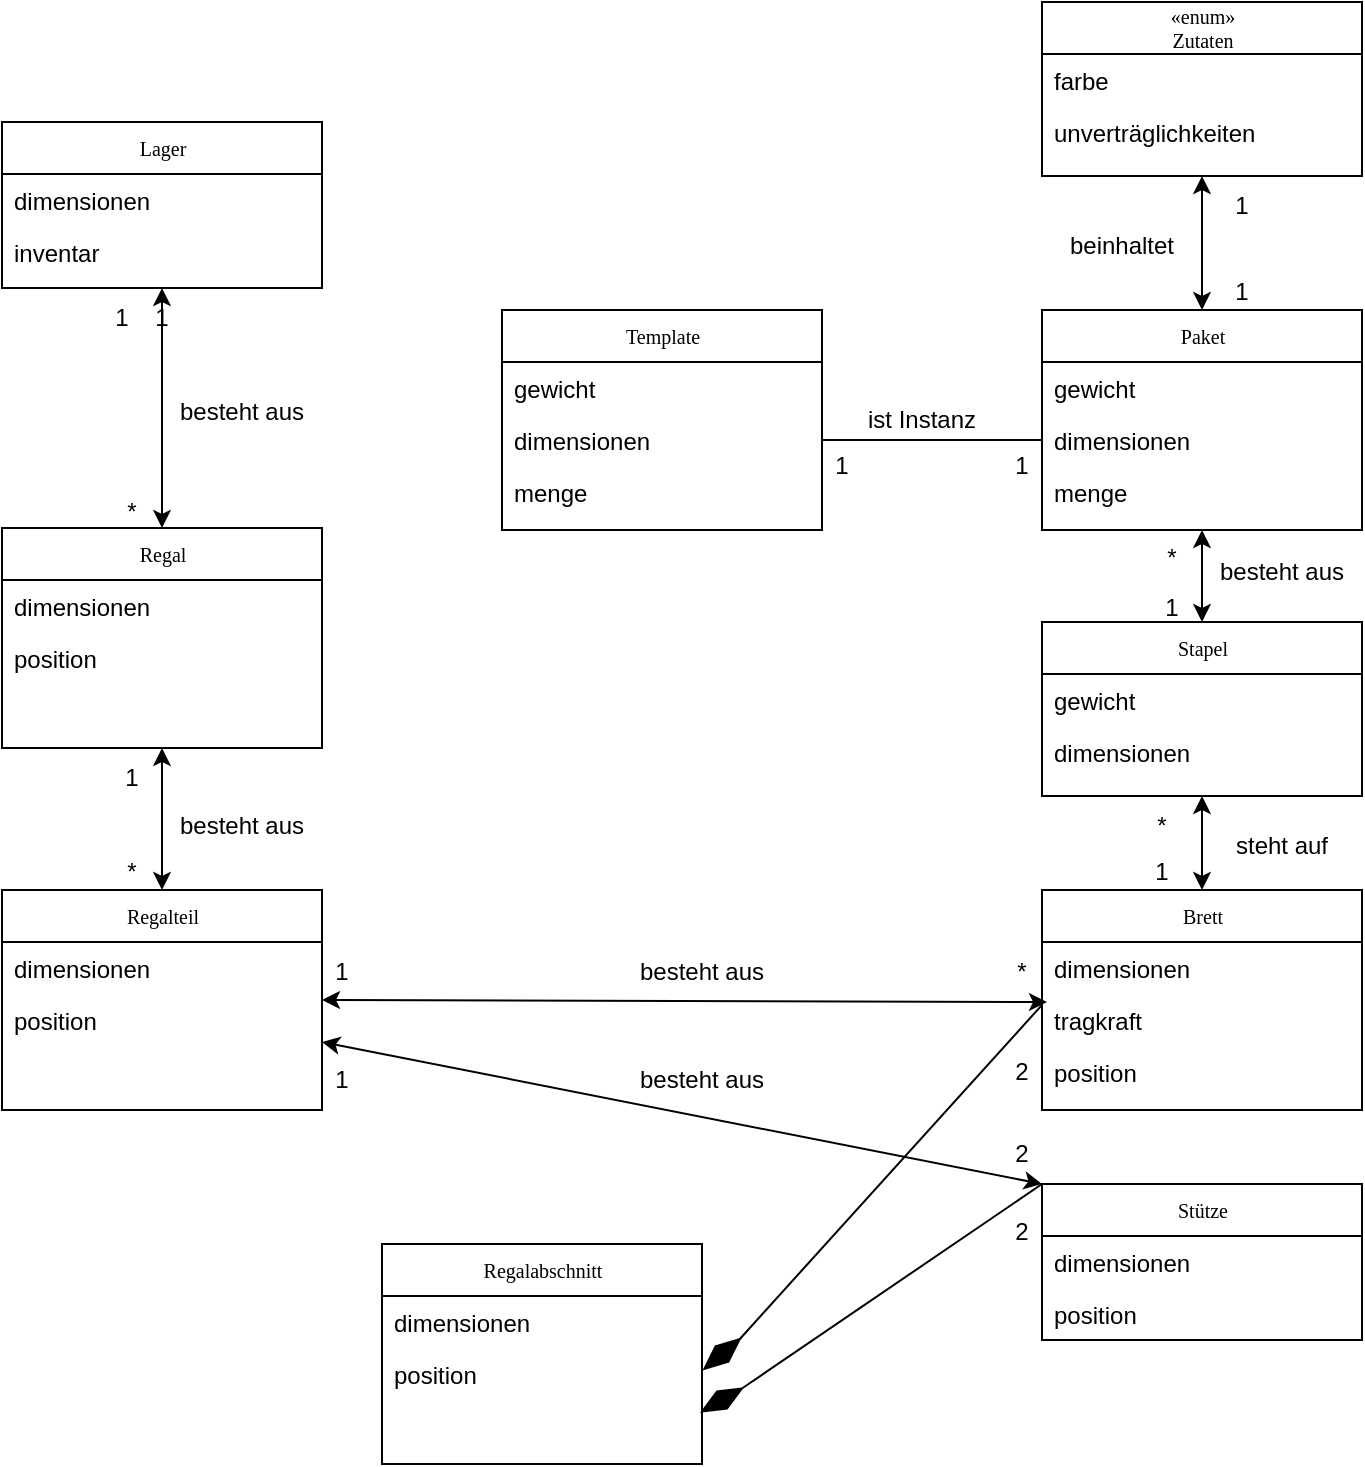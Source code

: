 <mxfile version="24.4.8" type="device">
  <diagram name="Page-1" id="c4acf3e9-155e-7222-9cf6-157b1a14988f">
    <mxGraphModel dx="1195" dy="623" grid="1" gridSize="10" guides="1" tooltips="1" connect="1" arrows="1" fold="1" page="1" pageScale="1" pageWidth="850" pageHeight="1100" background="none" math="0" shadow="0">
      <root>
        <mxCell id="0" />
        <mxCell id="1" parent="0" />
        <mxCell id="17acba5748e5396b-20" value="Regal" style="swimlane;html=1;fontStyle=0;childLayout=stackLayout;horizontal=1;startSize=26;fillColor=none;horizontalStack=0;resizeParent=1;resizeLast=0;collapsible=1;marginBottom=0;swimlaneFillColor=#ffffff;rounded=0;shadow=0;comic=0;labelBackgroundColor=none;strokeWidth=1;fontFamily=Verdana;fontSize=10;align=center;" parent="1" vertex="1">
          <mxGeometry x="70" y="353" width="160" height="110" as="geometry" />
        </mxCell>
        <mxCell id="17acba5748e5396b-21" value="dimensionen" style="text;html=1;strokeColor=none;fillColor=none;align=left;verticalAlign=top;spacingLeft=4;spacingRight=4;whiteSpace=wrap;overflow=hidden;rotatable=0;points=[[0,0.5],[1,0.5]];portConstraint=eastwest;" parent="17acba5748e5396b-20" vertex="1">
          <mxGeometry y="26" width="160" height="26" as="geometry" />
        </mxCell>
        <mxCell id="jFM6U1cqWZua-iRVbguj-55" value="position" style="text;html=1;strokeColor=none;fillColor=none;align=left;verticalAlign=top;spacingLeft=4;spacingRight=4;whiteSpace=wrap;overflow=hidden;rotatable=0;points=[[0,0.5],[1,0.5]];portConstraint=eastwest;" vertex="1" parent="17acba5748e5396b-20">
          <mxGeometry y="52" width="160" height="26" as="geometry" />
        </mxCell>
        <mxCell id="17acba5748e5396b-30" value="Paket" style="swimlane;html=1;fontStyle=0;childLayout=stackLayout;horizontal=1;startSize=26;fillColor=none;horizontalStack=0;resizeParent=1;resizeLast=0;collapsible=1;marginBottom=0;swimlaneFillColor=#ffffff;rounded=0;shadow=0;comic=0;labelBackgroundColor=none;strokeWidth=1;fontFamily=Verdana;fontSize=10;align=center;" parent="1" vertex="1">
          <mxGeometry x="590" y="244" width="160" height="110" as="geometry" />
        </mxCell>
        <mxCell id="17acba5748e5396b-31" value="gewicht" style="text;html=1;strokeColor=none;fillColor=none;align=left;verticalAlign=top;spacingLeft=4;spacingRight=4;whiteSpace=wrap;overflow=hidden;rotatable=0;points=[[0,0.5],[1,0.5]];portConstraint=eastwest;" parent="17acba5748e5396b-30" vertex="1">
          <mxGeometry y="26" width="160" height="26" as="geometry" />
        </mxCell>
        <mxCell id="17acba5748e5396b-32" value="dimensionen" style="text;html=1;strokeColor=none;fillColor=none;align=left;verticalAlign=top;spacingLeft=4;spacingRight=4;whiteSpace=wrap;overflow=hidden;rotatable=0;points=[[0,0.5],[1,0.5]];portConstraint=eastwest;" parent="17acba5748e5396b-30" vertex="1">
          <mxGeometry y="52" width="160" height="26" as="geometry" />
        </mxCell>
        <mxCell id="17acba5748e5396b-33" value="menge" style="text;html=1;strokeColor=none;fillColor=none;align=left;verticalAlign=top;spacingLeft=4;spacingRight=4;whiteSpace=wrap;overflow=hidden;rotatable=0;points=[[0,0.5],[1,0.5]];portConstraint=eastwest;" parent="17acba5748e5396b-30" vertex="1">
          <mxGeometry y="78" width="160" height="26" as="geometry" />
        </mxCell>
        <mxCell id="KGjBcAXWpHdNkzQw82LQ-5" value="&lt;div&gt;«enum» &lt;br&gt;&lt;/div&gt;&lt;div&gt;Zutaten&lt;/div&gt;" style="swimlane;html=1;fontStyle=0;childLayout=stackLayout;horizontal=1;startSize=26;fillColor=none;horizontalStack=0;resizeParent=1;resizeLast=0;collapsible=1;marginBottom=0;swimlaneFillColor=#ffffff;rounded=0;shadow=0;comic=0;labelBackgroundColor=none;strokeWidth=1;fontFamily=Verdana;fontSize=10;align=center;" parent="1" vertex="1">
          <mxGeometry x="590" y="90" width="160" height="87" as="geometry" />
        </mxCell>
        <mxCell id="KGjBcAXWpHdNkzQw82LQ-6" value="farbe" style="text;html=1;strokeColor=none;fillColor=none;align=left;verticalAlign=top;spacingLeft=4;spacingRight=4;whiteSpace=wrap;overflow=hidden;rotatable=0;points=[[0,0.5],[1,0.5]];portConstraint=eastwest;" parent="KGjBcAXWpHdNkzQw82LQ-5" vertex="1">
          <mxGeometry y="26" width="160" height="26" as="geometry" />
        </mxCell>
        <mxCell id="jFM6U1cqWZua-iRVbguj-6" value="unverträglichkeiten" style="text;html=1;strokeColor=none;fillColor=none;align=left;verticalAlign=top;spacingLeft=4;spacingRight=4;whiteSpace=wrap;overflow=hidden;rotatable=0;points=[[0,0.5],[1,0.5]];portConstraint=eastwest;" vertex="1" parent="KGjBcAXWpHdNkzQw82LQ-5">
          <mxGeometry y="52" width="160" height="26" as="geometry" />
        </mxCell>
        <mxCell id="KGjBcAXWpHdNkzQw82LQ-11" value="Template" style="swimlane;html=1;fontStyle=0;childLayout=stackLayout;horizontal=1;startSize=26;fillColor=none;horizontalStack=0;resizeParent=1;resizeLast=0;collapsible=1;marginBottom=0;swimlaneFillColor=#ffffff;rounded=0;shadow=0;comic=0;labelBackgroundColor=none;strokeWidth=1;fontFamily=Verdana;fontSize=10;align=center;" parent="1" vertex="1">
          <mxGeometry x="320" y="244" width="160" height="110" as="geometry" />
        </mxCell>
        <mxCell id="KGjBcAXWpHdNkzQw82LQ-12" value="gewicht" style="text;html=1;strokeColor=none;fillColor=none;align=left;verticalAlign=top;spacingLeft=4;spacingRight=4;whiteSpace=wrap;overflow=hidden;rotatable=0;points=[[0,0.5],[1,0.5]];portConstraint=eastwest;" parent="KGjBcAXWpHdNkzQw82LQ-11" vertex="1">
          <mxGeometry y="26" width="160" height="26" as="geometry" />
        </mxCell>
        <mxCell id="KGjBcAXWpHdNkzQw82LQ-13" value="dimensionen" style="text;html=1;strokeColor=none;fillColor=none;align=left;verticalAlign=top;spacingLeft=4;spacingRight=4;whiteSpace=wrap;overflow=hidden;rotatable=0;points=[[0,0.5],[1,0.5]];portConstraint=eastwest;" parent="KGjBcAXWpHdNkzQw82LQ-11" vertex="1">
          <mxGeometry y="52" width="160" height="26" as="geometry" />
        </mxCell>
        <mxCell id="KGjBcAXWpHdNkzQw82LQ-14" value="menge" style="text;html=1;strokeColor=none;fillColor=none;align=left;verticalAlign=top;spacingLeft=4;spacingRight=4;whiteSpace=wrap;overflow=hidden;rotatable=0;points=[[0,0.5],[1,0.5]];portConstraint=eastwest;" parent="KGjBcAXWpHdNkzQw82LQ-11" vertex="1">
          <mxGeometry y="78" width="160" height="26" as="geometry" />
        </mxCell>
        <mxCell id="KGjBcAXWpHdNkzQw82LQ-17" value="Stütze" style="swimlane;html=1;fontStyle=0;childLayout=stackLayout;horizontal=1;startSize=26;fillColor=none;horizontalStack=0;resizeParent=1;resizeLast=0;collapsible=1;marginBottom=0;swimlaneFillColor=#ffffff;rounded=0;shadow=0;comic=0;labelBackgroundColor=none;strokeWidth=1;fontFamily=Verdana;fontSize=10;align=center;" parent="1" vertex="1">
          <mxGeometry x="590" y="681" width="160" height="78" as="geometry" />
        </mxCell>
        <mxCell id="KGjBcAXWpHdNkzQw82LQ-18" value="dimensionen" style="text;html=1;strokeColor=none;fillColor=none;align=left;verticalAlign=top;spacingLeft=4;spacingRight=4;whiteSpace=wrap;overflow=hidden;rotatable=0;points=[[0,0.5],[1,0.5]];portConstraint=eastwest;" parent="KGjBcAXWpHdNkzQw82LQ-17" vertex="1">
          <mxGeometry y="26" width="160" height="26" as="geometry" />
        </mxCell>
        <mxCell id="jFM6U1cqWZua-iRVbguj-59" value="position" style="text;html=1;strokeColor=none;fillColor=none;align=left;verticalAlign=top;spacingLeft=4;spacingRight=4;whiteSpace=wrap;overflow=hidden;rotatable=0;points=[[0,0.5],[1,0.5]];portConstraint=eastwest;" vertex="1" parent="KGjBcAXWpHdNkzQw82LQ-17">
          <mxGeometry y="52" width="160" height="26" as="geometry" />
        </mxCell>
        <mxCell id="KGjBcAXWpHdNkzQw82LQ-19" value="Brett" style="swimlane;html=1;fontStyle=0;childLayout=stackLayout;horizontal=1;startSize=26;fillColor=none;horizontalStack=0;resizeParent=1;resizeLast=0;collapsible=1;marginBottom=0;swimlaneFillColor=#ffffff;rounded=0;shadow=0;comic=0;labelBackgroundColor=none;strokeWidth=1;fontFamily=Verdana;fontSize=10;align=center;" parent="1" vertex="1">
          <mxGeometry x="590" y="534" width="160" height="110" as="geometry" />
        </mxCell>
        <mxCell id="KGjBcAXWpHdNkzQw82LQ-20" value="dimensionen" style="text;html=1;strokeColor=none;fillColor=none;align=left;verticalAlign=top;spacingLeft=4;spacingRight=4;whiteSpace=wrap;overflow=hidden;rotatable=0;points=[[0,0.5],[1,0.5]];portConstraint=eastwest;" parent="KGjBcAXWpHdNkzQw82LQ-19" vertex="1">
          <mxGeometry y="26" width="160" height="26" as="geometry" />
        </mxCell>
        <mxCell id="KGjBcAXWpHdNkzQw82LQ-29" value="tragkraft" style="text;html=1;strokeColor=none;fillColor=none;align=left;verticalAlign=top;spacingLeft=4;spacingRight=4;whiteSpace=wrap;overflow=hidden;rotatable=0;points=[[0,0.5],[1,0.5]];portConstraint=eastwest;" parent="KGjBcAXWpHdNkzQw82LQ-19" vertex="1">
          <mxGeometry y="52" width="160" height="26" as="geometry" />
        </mxCell>
        <mxCell id="jFM6U1cqWZua-iRVbguj-58" value="position" style="text;html=1;strokeColor=none;fillColor=none;align=left;verticalAlign=top;spacingLeft=4;spacingRight=4;whiteSpace=wrap;overflow=hidden;rotatable=0;points=[[0,0.5],[1,0.5]];portConstraint=eastwest;" vertex="1" parent="KGjBcAXWpHdNkzQw82LQ-19">
          <mxGeometry y="78" width="160" height="26" as="geometry" />
        </mxCell>
        <mxCell id="KGjBcAXWpHdNkzQw82LQ-26" value="1" style="text;html=1;align=center;verticalAlign=middle;whiteSpace=wrap;rounded=0;" parent="1" vertex="1">
          <mxGeometry x="100" y="233" width="60" height="30" as="geometry" />
        </mxCell>
        <mxCell id="KGjBcAXWpHdNkzQw82LQ-30" value="Lager" style="swimlane;html=1;fontStyle=0;childLayout=stackLayout;horizontal=1;startSize=26;fillColor=none;horizontalStack=0;resizeParent=1;resizeLast=0;collapsible=1;marginBottom=0;swimlaneFillColor=#ffffff;rounded=0;shadow=0;comic=0;labelBackgroundColor=none;strokeWidth=1;fontFamily=Verdana;fontSize=10;align=center;" parent="1" vertex="1">
          <mxGeometry x="70" y="150" width="160" height="83" as="geometry" />
        </mxCell>
        <mxCell id="KGjBcAXWpHdNkzQw82LQ-32" value="dimensionen" style="text;html=1;strokeColor=none;fillColor=none;align=left;verticalAlign=top;spacingLeft=4;spacingRight=4;whiteSpace=wrap;overflow=hidden;rotatable=0;points=[[0,0.5],[1,0.5]];portConstraint=eastwest;" parent="KGjBcAXWpHdNkzQw82LQ-30" vertex="1">
          <mxGeometry y="26" width="160" height="26" as="geometry" />
        </mxCell>
        <mxCell id="KGjBcAXWpHdNkzQw82LQ-40" value="inventar" style="text;html=1;strokeColor=none;fillColor=none;align=left;verticalAlign=top;spacingLeft=4;spacingRight=4;whiteSpace=wrap;overflow=hidden;rotatable=0;points=[[0,0.5],[1,0.5]];portConstraint=eastwest;" parent="KGjBcAXWpHdNkzQw82LQ-30" vertex="1">
          <mxGeometry y="52" width="160" height="26" as="geometry" />
        </mxCell>
        <mxCell id="KGjBcAXWpHdNkzQw82LQ-37" value="besteht aus" style="text;html=1;align=center;verticalAlign=middle;whiteSpace=wrap;rounded=0;" parent="1" vertex="1">
          <mxGeometry x="150" y="280" width="80" height="30" as="geometry" />
        </mxCell>
        <mxCell id="KGjBcAXWpHdNkzQw82LQ-38" value="1" style="text;html=1;align=center;verticalAlign=middle;whiteSpace=wrap;rounded=0;" parent="1" vertex="1">
          <mxGeometry x="120" y="233" width="60" height="30" as="geometry" />
        </mxCell>
        <mxCell id="KGjBcAXWpHdNkzQw82LQ-39" value="*" style="text;html=1;align=center;verticalAlign=middle;whiteSpace=wrap;rounded=0;" parent="1" vertex="1">
          <mxGeometry x="110" y="330" width="50" height="30" as="geometry" />
        </mxCell>
        <mxCell id="jFM6U1cqWZua-iRVbguj-2" value="" style="endArrow=classic;startArrow=classic;html=1;rounded=0;entryX=0.5;entryY=1;entryDx=0;entryDy=0;exitX=0.5;exitY=0;exitDx=0;exitDy=0;" edge="1" parent="1" source="17acba5748e5396b-20" target="KGjBcAXWpHdNkzQw82LQ-30">
          <mxGeometry width="50" height="50" relative="1" as="geometry">
            <mxPoint x="320" y="390" as="sourcePoint" />
            <mxPoint x="370" y="340" as="targetPoint" />
          </mxGeometry>
        </mxCell>
        <mxCell id="jFM6U1cqWZua-iRVbguj-3" value="Regalteil" style="swimlane;html=1;fontStyle=0;childLayout=stackLayout;horizontal=1;startSize=26;fillColor=none;horizontalStack=0;resizeParent=1;resizeLast=0;collapsible=1;marginBottom=0;swimlaneFillColor=#ffffff;rounded=0;shadow=0;comic=0;labelBackgroundColor=none;strokeWidth=1;fontFamily=Verdana;fontSize=10;align=center;" vertex="1" parent="1">
          <mxGeometry x="70" y="534" width="160" height="110" as="geometry" />
        </mxCell>
        <mxCell id="jFM6U1cqWZua-iRVbguj-4" value="dimensionen" style="text;html=1;strokeColor=none;fillColor=none;align=left;verticalAlign=top;spacingLeft=4;spacingRight=4;whiteSpace=wrap;overflow=hidden;rotatable=0;points=[[0,0.5],[1,0.5]];portConstraint=eastwest;" vertex="1" parent="jFM6U1cqWZua-iRVbguj-3">
          <mxGeometry y="26" width="160" height="26" as="geometry" />
        </mxCell>
        <mxCell id="jFM6U1cqWZua-iRVbguj-56" value="position" style="text;html=1;strokeColor=none;fillColor=none;align=left;verticalAlign=top;spacingLeft=4;spacingRight=4;whiteSpace=wrap;overflow=hidden;rotatable=0;points=[[0,0.5],[1,0.5]];portConstraint=eastwest;" vertex="1" parent="jFM6U1cqWZua-iRVbguj-3">
          <mxGeometry y="52" width="160" height="26" as="geometry" />
        </mxCell>
        <mxCell id="jFM6U1cqWZua-iRVbguj-7" value="Regalabschnitt" style="swimlane;html=1;fontStyle=0;childLayout=stackLayout;horizontal=1;startSize=26;fillColor=none;horizontalStack=0;resizeParent=1;resizeLast=0;collapsible=1;marginBottom=0;swimlaneFillColor=#ffffff;rounded=0;shadow=0;comic=0;labelBackgroundColor=none;strokeWidth=1;fontFamily=Verdana;fontSize=10;align=center;" vertex="1" parent="1">
          <mxGeometry x="260" y="711" width="160" height="110" as="geometry" />
        </mxCell>
        <mxCell id="jFM6U1cqWZua-iRVbguj-8" value="dimensionen" style="text;html=1;strokeColor=none;fillColor=none;align=left;verticalAlign=top;spacingLeft=4;spacingRight=4;whiteSpace=wrap;overflow=hidden;rotatable=0;points=[[0,0.5],[1,0.5]];portConstraint=eastwest;" vertex="1" parent="jFM6U1cqWZua-iRVbguj-7">
          <mxGeometry y="26" width="160" height="26" as="geometry" />
        </mxCell>
        <mxCell id="jFM6U1cqWZua-iRVbguj-57" value="position" style="text;html=1;strokeColor=none;fillColor=none;align=left;verticalAlign=top;spacingLeft=4;spacingRight=4;whiteSpace=wrap;overflow=hidden;rotatable=0;points=[[0,0.5],[1,0.5]];portConstraint=eastwest;" vertex="1" parent="jFM6U1cqWZua-iRVbguj-7">
          <mxGeometry y="52" width="160" height="26" as="geometry" />
        </mxCell>
        <mxCell id="jFM6U1cqWZua-iRVbguj-9" value="" style="endArrow=classic;startArrow=classic;html=1;rounded=0;entryX=0.5;entryY=1;entryDx=0;entryDy=0;exitX=0.5;exitY=0;exitDx=0;exitDy=0;" edge="1" parent="1" source="jFM6U1cqWZua-iRVbguj-3" target="17acba5748e5396b-20">
          <mxGeometry width="50" height="50" relative="1" as="geometry">
            <mxPoint x="150" y="540" as="sourcePoint" />
            <mxPoint x="149.17" y="480" as="targetPoint" />
          </mxGeometry>
        </mxCell>
        <mxCell id="jFM6U1cqWZua-iRVbguj-10" value="" style="endArrow=classic;startArrow=classic;html=1;rounded=0;exitX=1;exitY=0.5;exitDx=0;exitDy=0;entryX=0.75;entryY=1;entryDx=0;entryDy=0;" edge="1" parent="1" source="jFM6U1cqWZua-iRVbguj-3" target="jFM6U1cqWZua-iRVbguj-21">
          <mxGeometry width="50" height="50" relative="1" as="geometry">
            <mxPoint x="230" y="600" as="sourcePoint" />
            <mxPoint x="505" y="570" as="targetPoint" />
          </mxGeometry>
        </mxCell>
        <mxCell id="jFM6U1cqWZua-iRVbguj-11" value="" style="endArrow=classic;startArrow=classic;html=1;rounded=0;exitX=0.5;exitY=0;exitDx=0;exitDy=0;entryX=0.5;entryY=1;entryDx=0;entryDy=0;" edge="1" parent="1" source="17acba5748e5396b-30" target="KGjBcAXWpHdNkzQw82LQ-5">
          <mxGeometry width="50" height="50" relative="1" as="geometry">
            <mxPoint x="430" y="377" as="sourcePoint" />
            <mxPoint x="480" y="327" as="targetPoint" />
          </mxGeometry>
        </mxCell>
        <mxCell id="jFM6U1cqWZua-iRVbguj-12" value="beinhaltet" style="text;html=1;align=center;verticalAlign=middle;whiteSpace=wrap;rounded=0;" vertex="1" parent="1">
          <mxGeometry x="590" y="197" width="80" height="30" as="geometry" />
        </mxCell>
        <mxCell id="jFM6U1cqWZua-iRVbguj-13" value="1" style="text;html=1;align=center;verticalAlign=middle;whiteSpace=wrap;rounded=0;" vertex="1" parent="1">
          <mxGeometry x="660" y="220" width="60" height="30" as="geometry" />
        </mxCell>
        <mxCell id="jFM6U1cqWZua-iRVbguj-14" value="1" style="text;html=1;align=center;verticalAlign=middle;whiteSpace=wrap;rounded=0;" vertex="1" parent="1">
          <mxGeometry x="660" y="177" width="60" height="30" as="geometry" />
        </mxCell>
        <mxCell id="jFM6U1cqWZua-iRVbguj-15" value="besteht aus" style="text;html=1;align=center;verticalAlign=middle;whiteSpace=wrap;rounded=0;" vertex="1" parent="1">
          <mxGeometry x="150" y="487" width="80" height="30" as="geometry" />
        </mxCell>
        <mxCell id="jFM6U1cqWZua-iRVbguj-16" value="1" style="text;html=1;align=center;verticalAlign=middle;whiteSpace=wrap;rounded=0;" vertex="1" parent="1">
          <mxGeometry x="105" y="463" width="60" height="30" as="geometry" />
        </mxCell>
        <mxCell id="jFM6U1cqWZua-iRVbguj-17" value="*" style="text;html=1;align=center;verticalAlign=middle;whiteSpace=wrap;rounded=0;" vertex="1" parent="1">
          <mxGeometry x="110" y="510" width="50" height="30" as="geometry" />
        </mxCell>
        <mxCell id="jFM6U1cqWZua-iRVbguj-20" value="besteht aus" style="text;html=1;align=center;verticalAlign=middle;whiteSpace=wrap;rounded=0;" vertex="1" parent="1">
          <mxGeometry x="380" y="560" width="80" height="30" as="geometry" />
        </mxCell>
        <mxCell id="jFM6U1cqWZua-iRVbguj-21" value="*" style="text;html=1;align=center;verticalAlign=middle;whiteSpace=wrap;rounded=0;" vertex="1" parent="1">
          <mxGeometry x="555" y="560" width="50" height="30" as="geometry" />
        </mxCell>
        <mxCell id="jFM6U1cqWZua-iRVbguj-22" value="1" style="text;html=1;align=center;verticalAlign=middle;whiteSpace=wrap;rounded=0;" vertex="1" parent="1">
          <mxGeometry x="210" y="560" width="60" height="30" as="geometry" />
        </mxCell>
        <mxCell id="jFM6U1cqWZua-iRVbguj-27" value="2" style="text;html=1;align=center;verticalAlign=middle;whiteSpace=wrap;rounded=0;" vertex="1" parent="1">
          <mxGeometry x="550" y="690" width="60" height="30" as="geometry" />
        </mxCell>
        <mxCell id="jFM6U1cqWZua-iRVbguj-31" value="" style="endArrow=none;html=1;rounded=0;exitX=1;exitY=0.5;exitDx=0;exitDy=0;entryX=0;entryY=0.5;entryDx=0;entryDy=0;" edge="1" parent="1" source="KGjBcAXWpHdNkzQw82LQ-13" target="17acba5748e5396b-32">
          <mxGeometry width="50" height="50" relative="1" as="geometry">
            <mxPoint x="510" y="377" as="sourcePoint" />
            <mxPoint x="560" y="327" as="targetPoint" />
          </mxGeometry>
        </mxCell>
        <mxCell id="jFM6U1cqWZua-iRVbguj-32" value="ist Instanz" style="text;html=1;align=center;verticalAlign=middle;whiteSpace=wrap;rounded=0;" vertex="1" parent="1">
          <mxGeometry x="490" y="284" width="80" height="30" as="geometry" />
        </mxCell>
        <mxCell id="jFM6U1cqWZua-iRVbguj-33" value="1" style="text;html=1;align=center;verticalAlign=middle;whiteSpace=wrap;rounded=0;" vertex="1" parent="1">
          <mxGeometry x="460" y="307" width="60" height="30" as="geometry" />
        </mxCell>
        <mxCell id="jFM6U1cqWZua-iRVbguj-34" value="1" style="text;html=1;align=center;verticalAlign=middle;whiteSpace=wrap;rounded=0;" vertex="1" parent="1">
          <mxGeometry x="550" y="307" width="60" height="30" as="geometry" />
        </mxCell>
        <mxCell id="jFM6U1cqWZua-iRVbguj-35" value="Stapel" style="swimlane;html=1;fontStyle=0;childLayout=stackLayout;horizontal=1;startSize=26;fillColor=none;horizontalStack=0;resizeParent=1;resizeLast=0;collapsible=1;marginBottom=0;swimlaneFillColor=#ffffff;rounded=0;shadow=0;comic=0;labelBackgroundColor=none;strokeWidth=1;fontFamily=Verdana;fontSize=10;align=center;" vertex="1" parent="1">
          <mxGeometry x="590" y="400" width="160" height="87" as="geometry" />
        </mxCell>
        <mxCell id="jFM6U1cqWZua-iRVbguj-36" value="gewicht" style="text;html=1;strokeColor=none;fillColor=none;align=left;verticalAlign=top;spacingLeft=4;spacingRight=4;whiteSpace=wrap;overflow=hidden;rotatable=0;points=[[0,0.5],[1,0.5]];portConstraint=eastwest;" vertex="1" parent="jFM6U1cqWZua-iRVbguj-35">
          <mxGeometry y="26" width="160" height="26" as="geometry" />
        </mxCell>
        <mxCell id="jFM6U1cqWZua-iRVbguj-37" value="dimensionen" style="text;html=1;strokeColor=none;fillColor=none;align=left;verticalAlign=top;spacingLeft=4;spacingRight=4;whiteSpace=wrap;overflow=hidden;rotatable=0;points=[[0,0.5],[1,0.5]];portConstraint=eastwest;" vertex="1" parent="jFM6U1cqWZua-iRVbguj-35">
          <mxGeometry y="52" width="160" height="26" as="geometry" />
        </mxCell>
        <mxCell id="jFM6U1cqWZua-iRVbguj-39" value="" style="endArrow=classic;startArrow=classic;html=1;rounded=0;entryX=0.5;entryY=1;entryDx=0;entryDy=0;exitX=0.5;exitY=0;exitDx=0;exitDy=0;" edge="1" parent="1" source="KGjBcAXWpHdNkzQw82LQ-19" target="jFM6U1cqWZua-iRVbguj-35">
          <mxGeometry width="50" height="50" relative="1" as="geometry">
            <mxPoint x="530" y="460" as="sourcePoint" />
            <mxPoint x="580" y="410" as="targetPoint" />
          </mxGeometry>
        </mxCell>
        <mxCell id="jFM6U1cqWZua-iRVbguj-40" value="steht auf" style="text;html=1;align=center;verticalAlign=middle;whiteSpace=wrap;rounded=0;" vertex="1" parent="1">
          <mxGeometry x="670" y="497" width="80" height="30" as="geometry" />
        </mxCell>
        <mxCell id="jFM6U1cqWZua-iRVbguj-41" value="1" style="text;html=1;align=center;verticalAlign=middle;whiteSpace=wrap;rounded=0;" vertex="1" parent="1">
          <mxGeometry x="620" y="510" width="60" height="30" as="geometry" />
        </mxCell>
        <mxCell id="jFM6U1cqWZua-iRVbguj-42" value="*" style="text;html=1;align=center;verticalAlign=middle;whiteSpace=wrap;rounded=0;" vertex="1" parent="1">
          <mxGeometry x="625" y="487" width="50" height="30" as="geometry" />
        </mxCell>
        <mxCell id="jFM6U1cqWZua-iRVbguj-43" value="" style="endArrow=classic;startArrow=classic;html=1;rounded=0;exitX=0.5;exitY=0;exitDx=0;exitDy=0;entryX=0.5;entryY=1;entryDx=0;entryDy=0;" edge="1" parent="1" source="jFM6U1cqWZua-iRVbguj-35" target="17acba5748e5396b-30">
          <mxGeometry width="50" height="50" relative="1" as="geometry">
            <mxPoint x="570" y="490" as="sourcePoint" />
            <mxPoint x="620" y="440" as="targetPoint" />
          </mxGeometry>
        </mxCell>
        <mxCell id="jFM6U1cqWZua-iRVbguj-44" value="1" style="text;html=1;align=center;verticalAlign=middle;whiteSpace=wrap;rounded=0;" vertex="1" parent="1">
          <mxGeometry x="625" y="378" width="60" height="30" as="geometry" />
        </mxCell>
        <mxCell id="jFM6U1cqWZua-iRVbguj-45" value="besteht aus" style="text;html=1;align=center;verticalAlign=middle;whiteSpace=wrap;rounded=0;" vertex="1" parent="1">
          <mxGeometry x="670" y="360" width="80" height="30" as="geometry" />
        </mxCell>
        <mxCell id="jFM6U1cqWZua-iRVbguj-46" value="*" style="text;html=1;align=center;verticalAlign=middle;whiteSpace=wrap;rounded=0;" vertex="1" parent="1">
          <mxGeometry x="630" y="353" width="50" height="30" as="geometry" />
        </mxCell>
        <mxCell id="jFM6U1cqWZua-iRVbguj-47" value="" style="endArrow=none;html=1;rounded=0;entryX=0.001;entryY=0.203;entryDx=0;entryDy=0;entryPerimeter=0;exitX=0.5;exitY=0;exitDx=0;exitDy=0;" edge="1" parent="1" source="jFM6U1cqWZua-iRVbguj-51" target="KGjBcAXWpHdNkzQw82LQ-29">
          <mxGeometry width="50" height="50" relative="1" as="geometry">
            <mxPoint x="520" y="644" as="sourcePoint" />
            <mxPoint x="570" y="594" as="targetPoint" />
          </mxGeometry>
        </mxCell>
        <mxCell id="jFM6U1cqWZua-iRVbguj-49" value="" style="endArrow=none;html=1;rounded=0;entryX=0;entryY=0;entryDx=0;entryDy=0;exitX=0.5;exitY=0;exitDx=0;exitDy=0;" edge="1" parent="1" source="jFM6U1cqWZua-iRVbguj-53" target="KGjBcAXWpHdNkzQw82LQ-17">
          <mxGeometry width="50" height="50" relative="1" as="geometry">
            <mxPoint x="480" y="650" as="sourcePoint" />
            <mxPoint x="600" y="601" as="targetPoint" />
          </mxGeometry>
        </mxCell>
        <mxCell id="jFM6U1cqWZua-iRVbguj-51" value="" style="rhombus;whiteSpace=wrap;html=1;fillColor=#000000;rotation=50;" vertex="1" parent="1">
          <mxGeometry x="425" y="754.5" width="10" height="23" as="geometry" />
        </mxCell>
        <mxCell id="jFM6U1cqWZua-iRVbguj-53" value="" style="rhombus;whiteSpace=wrap;html=1;fillColor=#000000;rotation=60;" vertex="1" parent="1">
          <mxGeometry x="425" y="777.5" width="10" height="23" as="geometry" />
        </mxCell>
        <mxCell id="jFM6U1cqWZua-iRVbguj-63" value="2" style="text;html=1;align=center;verticalAlign=middle;whiteSpace=wrap;rounded=0;" vertex="1" parent="1">
          <mxGeometry x="550" y="610" width="60" height="30" as="geometry" />
        </mxCell>
        <mxCell id="jFM6U1cqWZua-iRVbguj-64" value="" style="endArrow=classic;startArrow=classic;html=1;rounded=0;exitX=1;exitY=0.5;exitDx=0;exitDy=0;entryX=0;entryY=0;entryDx=0;entryDy=0;" edge="1" parent="1" target="KGjBcAXWpHdNkzQw82LQ-17">
          <mxGeometry width="50" height="50" relative="1" as="geometry">
            <mxPoint x="230" y="610" as="sourcePoint" />
            <mxPoint x="592" y="611" as="targetPoint" />
          </mxGeometry>
        </mxCell>
        <mxCell id="jFM6U1cqWZua-iRVbguj-65" value="besteht aus" style="text;html=1;align=center;verticalAlign=middle;whiteSpace=wrap;rounded=0;" vertex="1" parent="1">
          <mxGeometry x="380" y="614" width="80" height="30" as="geometry" />
        </mxCell>
        <mxCell id="jFM6U1cqWZua-iRVbguj-66" value="1" style="text;html=1;align=center;verticalAlign=middle;whiteSpace=wrap;rounded=0;" vertex="1" parent="1">
          <mxGeometry x="210" y="614" width="60" height="30" as="geometry" />
        </mxCell>
        <mxCell id="jFM6U1cqWZua-iRVbguj-67" value="2" style="text;html=1;align=center;verticalAlign=middle;whiteSpace=wrap;rounded=0;" vertex="1" parent="1">
          <mxGeometry x="550" y="651" width="60" height="30" as="geometry" />
        </mxCell>
      </root>
    </mxGraphModel>
  </diagram>
</mxfile>
